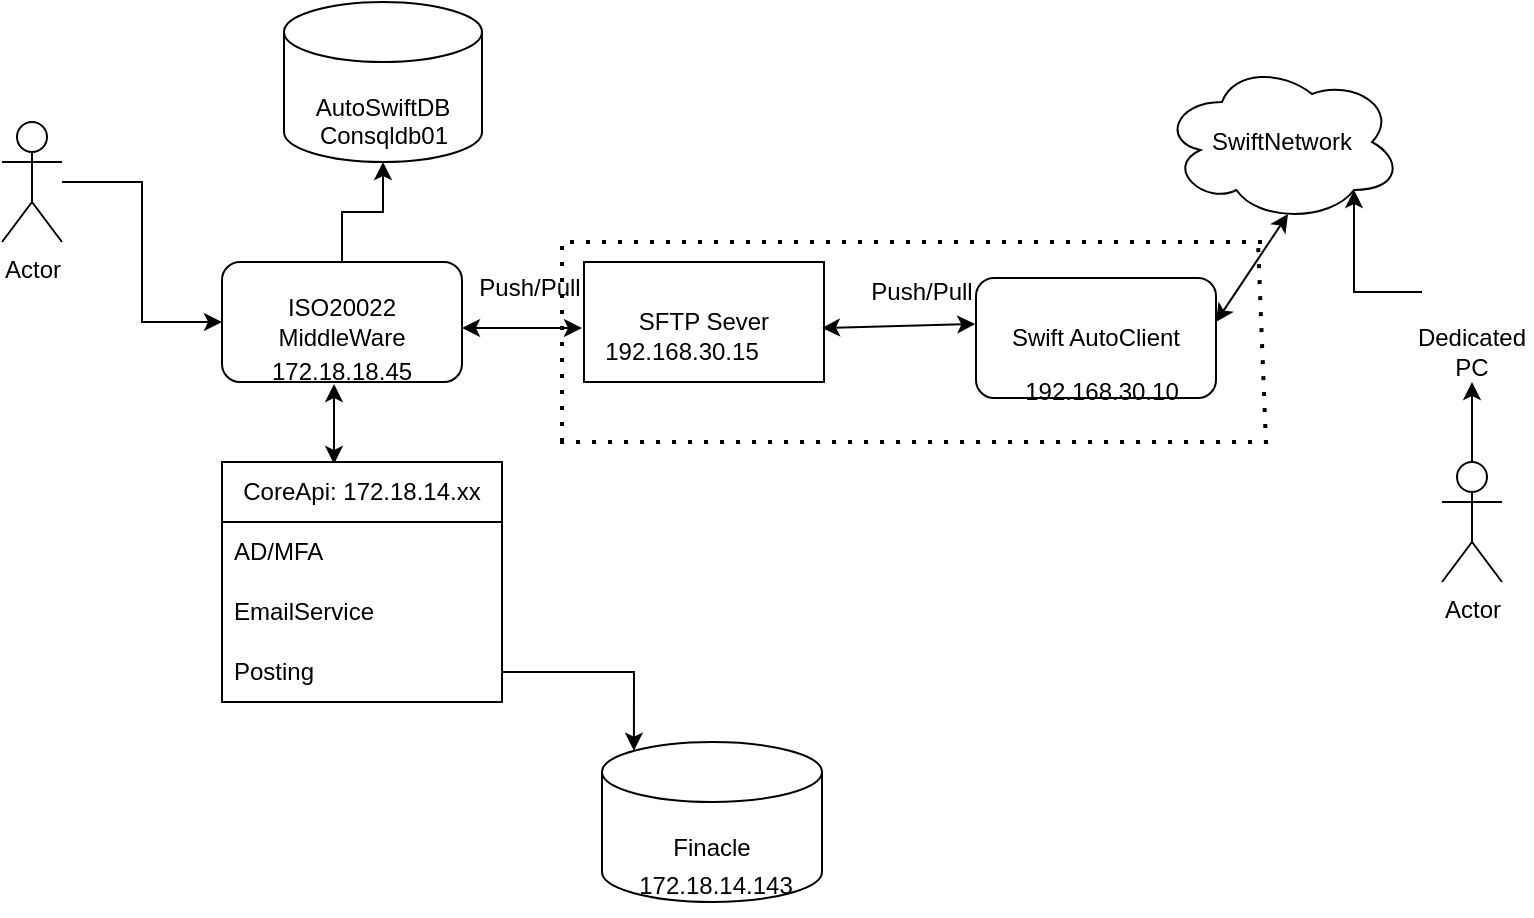 <mxfile version="28.2.8">
  <diagram name="Page-1" id="3rO9KeIL0mYWNAqeyayW">
    <mxGraphModel dx="778" dy="460" grid="1" gridSize="10" guides="1" tooltips="1" connect="1" arrows="1" fold="1" page="1" pageScale="1" pageWidth="850" pageHeight="1100" math="0" shadow="0">
      <root>
        <mxCell id="0" />
        <mxCell id="1" parent="0" />
        <mxCell id="pUdEh6o4R6Ci44slLrzv-3" style="edgeStyle=orthogonalEdgeStyle;rounded=0;orthogonalLoop=1;jettySize=auto;html=1;" parent="1" source="X_URUNGLUlSuWSXZKiOv-2" target="pUdEh6o4R6Ci44slLrzv-2" edge="1">
          <mxGeometry relative="1" as="geometry" />
        </mxCell>
        <mxCell id="X_URUNGLUlSuWSXZKiOv-2" value="ISO20022 MiddleWare" style="rounded=1;whiteSpace=wrap;html=1;" parent="1" vertex="1">
          <mxGeometry x="140" y="150" width="120" height="60" as="geometry" />
        </mxCell>
        <mxCell id="X_URUNGLUlSuWSXZKiOv-3" value="SFTP Sever" style="rounded=0;whiteSpace=wrap;html=1;" parent="1" vertex="1">
          <mxGeometry x="321" y="150" width="120" height="60" as="geometry" />
        </mxCell>
        <mxCell id="X_URUNGLUlSuWSXZKiOv-5" value="Finacle" style="shape=cylinder3;whiteSpace=wrap;html=1;boundedLbl=1;backgroundOutline=1;size=15;" parent="1" vertex="1">
          <mxGeometry x="330" y="390" width="110" height="80" as="geometry" />
        </mxCell>
        <mxCell id="X_URUNGLUlSuWSXZKiOv-6" value="Swift AutoClient" style="rounded=1;whiteSpace=wrap;html=1;" parent="1" vertex="1">
          <mxGeometry x="517" y="158" width="120" height="60" as="geometry" />
        </mxCell>
        <mxCell id="X_URUNGLUlSuWSXZKiOv-7" value="SwiftNetwork" style="ellipse;shape=cloud;whiteSpace=wrap;html=1;" parent="1" vertex="1">
          <mxGeometry x="610" y="50" width="120" height="80" as="geometry" />
        </mxCell>
        <mxCell id="X_URUNGLUlSuWSXZKiOv-13" value="" style="endArrow=classic;startArrow=classic;html=1;rounded=0;" parent="1" edge="1">
          <mxGeometry width="50" height="50" relative="1" as="geometry">
            <mxPoint x="196" y="251" as="sourcePoint" />
            <mxPoint x="196" y="211" as="targetPoint" />
          </mxGeometry>
        </mxCell>
        <mxCell id="X_URUNGLUlSuWSXZKiOv-22" value="" style="endArrow=classic;startArrow=classic;html=1;rounded=0;entryX=0.55;entryY=0.95;entryDx=0;entryDy=0;entryPerimeter=0;" parent="1" edge="1">
          <mxGeometry width="50" height="50" relative="1" as="geometry">
            <mxPoint x="637" y="180" as="sourcePoint" />
            <mxPoint x="673" y="126" as="targetPoint" />
          </mxGeometry>
        </mxCell>
        <mxCell id="X_URUNGLUlSuWSXZKiOv-27" value="Push/Pull" style="text;html=1;whiteSpace=wrap;strokeColor=none;fillColor=none;align=center;verticalAlign=middle;rounded=0;" parent="1" vertex="1">
          <mxGeometry x="460" y="150" width="60" height="30" as="geometry" />
        </mxCell>
        <mxCell id="X_URUNGLUlSuWSXZKiOv-30" style="edgeStyle=orthogonalEdgeStyle;rounded=0;orthogonalLoop=1;jettySize=auto;html=1;entryX=0;entryY=0.5;entryDx=0;entryDy=0;" parent="1" source="X_URUNGLUlSuWSXZKiOv-29" target="X_URUNGLUlSuWSXZKiOv-2" edge="1">
          <mxGeometry relative="1" as="geometry" />
        </mxCell>
        <mxCell id="X_URUNGLUlSuWSXZKiOv-29" value="Actor" style="shape=umlActor;verticalLabelPosition=bottom;verticalAlign=top;html=1;outlineConnect=0;" parent="1" vertex="1">
          <mxGeometry x="30" y="80" width="30" height="60" as="geometry" />
        </mxCell>
        <mxCell id="X_URUNGLUlSuWSXZKiOv-33" value="" style="endArrow=classic;startArrow=classic;html=1;rounded=0;" parent="1" edge="1">
          <mxGeometry width="50" height="50" relative="1" as="geometry">
            <mxPoint x="260" y="183" as="sourcePoint" />
            <mxPoint x="320" y="183" as="targetPoint" />
          </mxGeometry>
        </mxCell>
        <mxCell id="X_URUNGLUlSuWSXZKiOv-35" value="Push/Pull" style="text;html=1;whiteSpace=wrap;strokeColor=none;fillColor=none;align=center;verticalAlign=middle;rounded=0;" parent="1" vertex="1">
          <mxGeometry x="264" y="148" width="60" height="30" as="geometry" />
        </mxCell>
        <mxCell id="X_URUNGLUlSuWSXZKiOv-38" value="172.18.14.143" style="text;html=1;whiteSpace=wrap;strokeColor=none;fillColor=none;align=center;verticalAlign=middle;rounded=0;" parent="1" vertex="1">
          <mxGeometry x="357" y="447" width="60" height="30" as="geometry" />
        </mxCell>
        <mxCell id="pUdEh6o4R6Ci44slLrzv-2" value="AutoSwiftDB" style="shape=cylinder3;whiteSpace=wrap;html=1;boundedLbl=1;backgroundOutline=1;size=15;" parent="1" vertex="1">
          <mxGeometry x="171" y="20" width="99" height="80" as="geometry" />
        </mxCell>
        <mxCell id="pUdEh6o4R6Ci44slLrzv-4" value="Consqldb01" style="text;html=1;whiteSpace=wrap;strokeColor=none;fillColor=none;align=center;verticalAlign=middle;rounded=0;" parent="1" vertex="1">
          <mxGeometry x="180.5" y="67" width="80" height="40" as="geometry" />
        </mxCell>
        <mxCell id="pUdEh6o4R6Ci44slLrzv-5" value="CoreApi: 172.18.14.xx" style="swimlane;fontStyle=0;childLayout=stackLayout;horizontal=1;startSize=30;horizontalStack=0;resizeParent=1;resizeParentMax=0;resizeLast=0;collapsible=1;marginBottom=0;whiteSpace=wrap;html=1;" parent="1" vertex="1">
          <mxGeometry x="140" y="250" width="140" height="120" as="geometry" />
        </mxCell>
        <mxCell id="pUdEh6o4R6Ci44slLrzv-6" value="AD/MFA" style="text;strokeColor=none;fillColor=none;align=left;verticalAlign=middle;spacingLeft=4;spacingRight=4;overflow=hidden;points=[[0,0.5],[1,0.5]];portConstraint=eastwest;rotatable=0;whiteSpace=wrap;html=1;" parent="pUdEh6o4R6Ci44slLrzv-5" vertex="1">
          <mxGeometry y="30" width="140" height="30" as="geometry" />
        </mxCell>
        <mxCell id="pUdEh6o4R6Ci44slLrzv-7" value="EmailService" style="text;strokeColor=none;fillColor=none;align=left;verticalAlign=middle;spacingLeft=4;spacingRight=4;overflow=hidden;points=[[0,0.5],[1,0.5]];portConstraint=eastwest;rotatable=0;whiteSpace=wrap;html=1;" parent="pUdEh6o4R6Ci44slLrzv-5" vertex="1">
          <mxGeometry y="60" width="140" height="30" as="geometry" />
        </mxCell>
        <mxCell id="pUdEh6o4R6Ci44slLrzv-8" value="Posting" style="text;strokeColor=none;fillColor=none;align=left;verticalAlign=middle;spacingLeft=4;spacingRight=4;overflow=hidden;points=[[0,0.5],[1,0.5]];portConstraint=eastwest;rotatable=0;whiteSpace=wrap;html=1;" parent="pUdEh6o4R6Ci44slLrzv-5" vertex="1">
          <mxGeometry y="90" width="140" height="30" as="geometry" />
        </mxCell>
        <mxCell id="pUdEh6o4R6Ci44slLrzv-9" style="edgeStyle=orthogonalEdgeStyle;rounded=0;orthogonalLoop=1;jettySize=auto;html=1;entryX=0.145;entryY=0;entryDx=0;entryDy=4.35;entryPerimeter=0;" parent="1" source="pUdEh6o4R6Ci44slLrzv-8" target="X_URUNGLUlSuWSXZKiOv-5" edge="1">
          <mxGeometry relative="1" as="geometry">
            <Array as="points">
              <mxPoint x="346" y="355" />
            </Array>
          </mxGeometry>
        </mxCell>
        <mxCell id="pUdEh6o4R6Ci44slLrzv-10" value="&lt;span data-teams=&quot;true&quot;&gt;172.18.18.45&lt;/span&gt;" style="text;html=1;whiteSpace=wrap;strokeColor=none;fillColor=none;align=center;verticalAlign=middle;rounded=0;" parent="1" vertex="1">
          <mxGeometry x="170" y="190" width="60" height="30" as="geometry" />
        </mxCell>
        <mxCell id="pUdEh6o4R6Ci44slLrzv-11" value="&lt;span data-teams=&quot;true&quot;&gt;192.168.30.15&lt;/span&gt;" style="text;html=1;whiteSpace=wrap;strokeColor=none;fillColor=none;align=center;verticalAlign=middle;rounded=0;" parent="1" vertex="1">
          <mxGeometry x="340" y="180" width="60" height="30" as="geometry" />
        </mxCell>
        <mxCell id="H0uflP9FbOmLL364i59o-1" value="" style="endArrow=none;dashed=1;html=1;dashPattern=1 3;strokeWidth=2;rounded=0;" parent="1" edge="1">
          <mxGeometry width="50" height="50" relative="1" as="geometry">
            <mxPoint x="309" y="240" as="sourcePoint" />
            <mxPoint x="669" y="240" as="targetPoint" />
          </mxGeometry>
        </mxCell>
        <mxCell id="H0uflP9FbOmLL364i59o-2" value="" style="endArrow=none;dashed=1;html=1;dashPattern=1 3;strokeWidth=2;rounded=0;" parent="1" edge="1">
          <mxGeometry width="50" height="50" relative="1" as="geometry">
            <mxPoint x="310" y="240" as="sourcePoint" />
            <mxPoint x="660" y="140" as="targetPoint" />
            <Array as="points">
              <mxPoint x="310" y="140" />
            </Array>
          </mxGeometry>
        </mxCell>
        <mxCell id="H0uflP9FbOmLL364i59o-4" value="" style="endArrow=none;dashed=1;html=1;dashPattern=1 3;strokeWidth=2;rounded=0;" parent="1" edge="1">
          <mxGeometry width="50" height="50" relative="1" as="geometry">
            <mxPoint x="662" y="241" as="sourcePoint" />
            <mxPoint x="658" y="140" as="targetPoint" />
          </mxGeometry>
        </mxCell>
        <mxCell id="H0uflP9FbOmLL364i59o-6" value="192.168.30.10" style="text;html=1;whiteSpace=wrap;strokeColor=none;fillColor=none;align=center;verticalAlign=middle;rounded=0;" parent="1" vertex="1">
          <mxGeometry x="540" y="200" width="80" height="30" as="geometry" />
        </mxCell>
        <mxCell id="blSf5n61JhF2PtvtlNM5-2" value="" style="endArrow=classic;startArrow=classic;html=1;rounded=0;entryX=-0.028;entryY=0.633;entryDx=0;entryDy=0;entryPerimeter=0;" edge="1" parent="1">
          <mxGeometry width="50" height="50" relative="1" as="geometry">
            <mxPoint x="440" y="183" as="sourcePoint" />
            <mxPoint x="516.64" y="180.98" as="targetPoint" />
          </mxGeometry>
        </mxCell>
        <mxCell id="blSf5n61JhF2PtvtlNM5-6" value="" style="edgeStyle=orthogonalEdgeStyle;rounded=0;orthogonalLoop=1;jettySize=auto;html=1;" edge="1" parent="1" source="blSf5n61JhF2PtvtlNM5-3" target="blSf5n61JhF2PtvtlNM5-5">
          <mxGeometry relative="1" as="geometry" />
        </mxCell>
        <mxCell id="blSf5n61JhF2PtvtlNM5-3" value="Actor" style="shape=umlActor;verticalLabelPosition=bottom;verticalAlign=top;html=1;outlineConnect=0;" vertex="1" parent="1">
          <mxGeometry x="750" y="250" width="30" height="60" as="geometry" />
        </mxCell>
        <mxCell id="blSf5n61JhF2PtvtlNM5-4" value="" style="shape=image;html=1;verticalAlign=top;verticalLabelPosition=bottom;labelBackgroundColor=#ffffff;imageAspect=0;aspect=fixed;image=https://icons.diagrams.net/icon-cache1/Business___Finance_glyph_V1-2601/194_Computer_desktop_hardware_workstation_System_app_development-1477.svg" vertex="1" parent="1">
          <mxGeometry x="740" y="140" width="50" height="50" as="geometry" />
        </mxCell>
        <mxCell id="blSf5n61JhF2PtvtlNM5-5" value="Dedicated PC" style="text;html=1;whiteSpace=wrap;strokeColor=none;fillColor=none;align=center;verticalAlign=middle;rounded=0;" vertex="1" parent="1">
          <mxGeometry x="735" y="180" width="60" height="30" as="geometry" />
        </mxCell>
        <mxCell id="blSf5n61JhF2PtvtlNM5-7" style="edgeStyle=orthogonalEdgeStyle;rounded=0;orthogonalLoop=1;jettySize=auto;html=1;entryX=0.8;entryY=0.8;entryDx=0;entryDy=0;entryPerimeter=0;" edge="1" parent="1" source="blSf5n61JhF2PtvtlNM5-4" target="X_URUNGLUlSuWSXZKiOv-7">
          <mxGeometry relative="1" as="geometry" />
        </mxCell>
      </root>
    </mxGraphModel>
  </diagram>
</mxfile>
